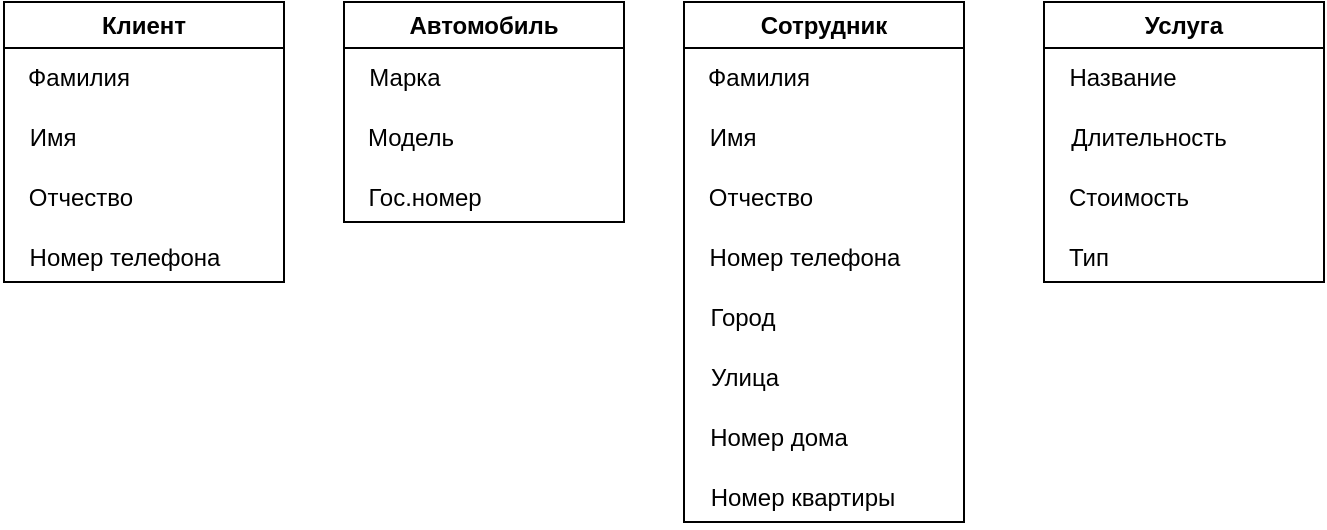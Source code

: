 <mxfile version="22.0.5" type="github">
  <diagram name="Страница — 1" id="G1I-6y7RzBWqB7RcNpnC">
    <mxGraphModel dx="1075" dy="552" grid="1" gridSize="10" guides="1" tooltips="1" connect="1" arrows="1" fold="1" page="1" pageScale="1" pageWidth="827" pageHeight="1169" math="0" shadow="0">
      <root>
        <mxCell id="0" />
        <mxCell id="1" parent="0" />
        <mxCell id="ddCmk3O-23ZYapd7_aQz-24" value="Клиент" style="swimlane;whiteSpace=wrap;html=1;movable=1;resizable=1;rotatable=1;deletable=1;editable=1;locked=0;connectable=1;" vertex="1" parent="1">
          <mxGeometry x="30" y="300" width="140" height="140" as="geometry" />
        </mxCell>
        <mxCell id="ddCmk3O-23ZYapd7_aQz-26" value="Фамилия" style="text;html=1;align=center;verticalAlign=middle;resizable=0;points=[];autosize=1;strokeColor=none;fillColor=none;" vertex="1" parent="ddCmk3O-23ZYapd7_aQz-24">
          <mxGeometry x="2" y="23" width="70" height="30" as="geometry" />
        </mxCell>
        <mxCell id="ddCmk3O-23ZYapd7_aQz-28" value="Имя" style="text;html=1;align=center;verticalAlign=middle;resizable=0;points=[];autosize=1;strokeColor=none;fillColor=none;" vertex="1" parent="ddCmk3O-23ZYapd7_aQz-24">
          <mxGeometry x="-1" y="53" width="50" height="30" as="geometry" />
        </mxCell>
        <mxCell id="ddCmk3O-23ZYapd7_aQz-29" value="Отчество" style="text;html=1;align=center;verticalAlign=middle;resizable=0;points=[];autosize=1;strokeColor=none;fillColor=none;" vertex="1" parent="ddCmk3O-23ZYapd7_aQz-24">
          <mxGeometry x="-2" y="83" width="80" height="30" as="geometry" />
        </mxCell>
        <mxCell id="ddCmk3O-23ZYapd7_aQz-30" value="Номер телефона" style="text;html=1;align=center;verticalAlign=middle;resizable=0;points=[];autosize=1;strokeColor=none;fillColor=none;" vertex="1" parent="ddCmk3O-23ZYapd7_aQz-24">
          <mxGeometry y="113" width="120" height="30" as="geometry" />
        </mxCell>
        <mxCell id="ddCmk3O-23ZYapd7_aQz-31" value="Автомобиль" style="swimlane;whiteSpace=wrap;html=1;movable=1;resizable=1;rotatable=1;deletable=1;editable=1;locked=0;connectable=1;" vertex="1" parent="1">
          <mxGeometry x="200" y="300" width="140" height="110" as="geometry" />
        </mxCell>
        <mxCell id="ddCmk3O-23ZYapd7_aQz-32" value="Марка" style="text;html=1;align=center;verticalAlign=middle;resizable=0;points=[];autosize=1;strokeColor=none;fillColor=none;" vertex="1" parent="ddCmk3O-23ZYapd7_aQz-31">
          <mxGeometry y="23" width="60" height="30" as="geometry" />
        </mxCell>
        <mxCell id="ddCmk3O-23ZYapd7_aQz-33" value="Модель" style="text;html=1;align=center;verticalAlign=middle;resizable=0;points=[];autosize=1;strokeColor=none;fillColor=none;" vertex="1" parent="ddCmk3O-23ZYapd7_aQz-31">
          <mxGeometry x="-2" y="53" width="70" height="30" as="geometry" />
        </mxCell>
        <mxCell id="ddCmk3O-23ZYapd7_aQz-34" value="Гос.номер" style="text;html=1;align=center;verticalAlign=middle;resizable=0;points=[];autosize=1;strokeColor=none;fillColor=none;" vertex="1" parent="ddCmk3O-23ZYapd7_aQz-31">
          <mxGeometry y="83" width="80" height="30" as="geometry" />
        </mxCell>
        <mxCell id="ddCmk3O-23ZYapd7_aQz-40" value="Сотрудник" style="swimlane;whiteSpace=wrap;html=1;movable=1;resizable=1;rotatable=1;deletable=1;editable=1;locked=0;connectable=1;" vertex="1" parent="1">
          <mxGeometry x="370" y="300" width="140" height="260" as="geometry" />
        </mxCell>
        <mxCell id="ddCmk3O-23ZYapd7_aQz-41" value="Фамилия" style="text;html=1;align=center;verticalAlign=middle;resizable=0;points=[];autosize=1;strokeColor=none;fillColor=none;" vertex="1" parent="ddCmk3O-23ZYapd7_aQz-40">
          <mxGeometry x="2" y="23" width="70" height="30" as="geometry" />
        </mxCell>
        <mxCell id="ddCmk3O-23ZYapd7_aQz-42" value="Имя" style="text;html=1;align=center;verticalAlign=middle;resizable=0;points=[];autosize=1;strokeColor=none;fillColor=none;" vertex="1" parent="ddCmk3O-23ZYapd7_aQz-40">
          <mxGeometry x="-1" y="53" width="50" height="30" as="geometry" />
        </mxCell>
        <mxCell id="ddCmk3O-23ZYapd7_aQz-43" value="Отчество" style="text;html=1;align=center;verticalAlign=middle;resizable=0;points=[];autosize=1;strokeColor=none;fillColor=none;" vertex="1" parent="ddCmk3O-23ZYapd7_aQz-40">
          <mxGeometry x="-2" y="83" width="80" height="30" as="geometry" />
        </mxCell>
        <mxCell id="ddCmk3O-23ZYapd7_aQz-44" value="Номер телефона" style="text;html=1;align=center;verticalAlign=middle;resizable=0;points=[];autosize=1;strokeColor=none;fillColor=none;" vertex="1" parent="ddCmk3O-23ZYapd7_aQz-40">
          <mxGeometry y="113" width="120" height="30" as="geometry" />
        </mxCell>
        <mxCell id="ddCmk3O-23ZYapd7_aQz-45" value="Город" style="text;html=1;align=center;verticalAlign=middle;resizable=0;points=[];autosize=1;strokeColor=none;fillColor=none;" vertex="1" parent="ddCmk3O-23ZYapd7_aQz-40">
          <mxGeometry x="-1" y="143" width="60" height="30" as="geometry" />
        </mxCell>
        <mxCell id="ddCmk3O-23ZYapd7_aQz-47" value="Номер дома" style="text;html=1;align=center;verticalAlign=middle;resizable=0;points=[];autosize=1;strokeColor=none;fillColor=none;" vertex="1" parent="ddCmk3O-23ZYapd7_aQz-40">
          <mxGeometry x="2" y="203" width="90" height="30" as="geometry" />
        </mxCell>
        <mxCell id="ddCmk3O-23ZYapd7_aQz-46" value="Улица" style="text;html=1;align=center;verticalAlign=middle;resizable=0;points=[];autosize=1;strokeColor=none;fillColor=none;" vertex="1" parent="ddCmk3O-23ZYapd7_aQz-40">
          <mxGeometry y="173" width="60" height="30" as="geometry" />
        </mxCell>
        <mxCell id="ddCmk3O-23ZYapd7_aQz-48" value="Номер квартиры" style="text;html=1;align=center;verticalAlign=middle;resizable=0;points=[];autosize=1;strokeColor=none;fillColor=none;" vertex="1" parent="ddCmk3O-23ZYapd7_aQz-40">
          <mxGeometry x="-1" y="233" width="120" height="30" as="geometry" />
        </mxCell>
        <mxCell id="ddCmk3O-23ZYapd7_aQz-51" value="Услуга" style="swimlane;whiteSpace=wrap;html=1;movable=1;resizable=1;rotatable=1;deletable=1;editable=1;locked=0;connectable=1;" vertex="1" parent="1">
          <mxGeometry x="550" y="300" width="140" height="140" as="geometry" />
        </mxCell>
        <mxCell id="ddCmk3O-23ZYapd7_aQz-52" value="Название" style="text;html=1;align=center;verticalAlign=middle;resizable=0;points=[];autosize=1;strokeColor=none;fillColor=none;" vertex="1" parent="ddCmk3O-23ZYapd7_aQz-51">
          <mxGeometry x="-1" y="23" width="80" height="30" as="geometry" />
        </mxCell>
        <mxCell id="ddCmk3O-23ZYapd7_aQz-53" value="Длительность" style="text;html=1;align=center;verticalAlign=middle;resizable=0;points=[];autosize=1;strokeColor=none;fillColor=none;" vertex="1" parent="ddCmk3O-23ZYapd7_aQz-51">
          <mxGeometry x="2" y="53" width="100" height="30" as="geometry" />
        </mxCell>
        <mxCell id="ddCmk3O-23ZYapd7_aQz-54" value="Стоимость" style="text;html=1;align=center;verticalAlign=middle;resizable=0;points=[];autosize=1;strokeColor=none;fillColor=none;" vertex="1" parent="ddCmk3O-23ZYapd7_aQz-51">
          <mxGeometry x="2" y="83" width="80" height="30" as="geometry" />
        </mxCell>
        <mxCell id="ddCmk3O-23ZYapd7_aQz-55" value="Тип" style="text;html=1;align=center;verticalAlign=middle;resizable=0;points=[];autosize=1;strokeColor=none;fillColor=none;" vertex="1" parent="ddCmk3O-23ZYapd7_aQz-51">
          <mxGeometry x="2" y="113" width="40" height="30" as="geometry" />
        </mxCell>
      </root>
    </mxGraphModel>
  </diagram>
</mxfile>
